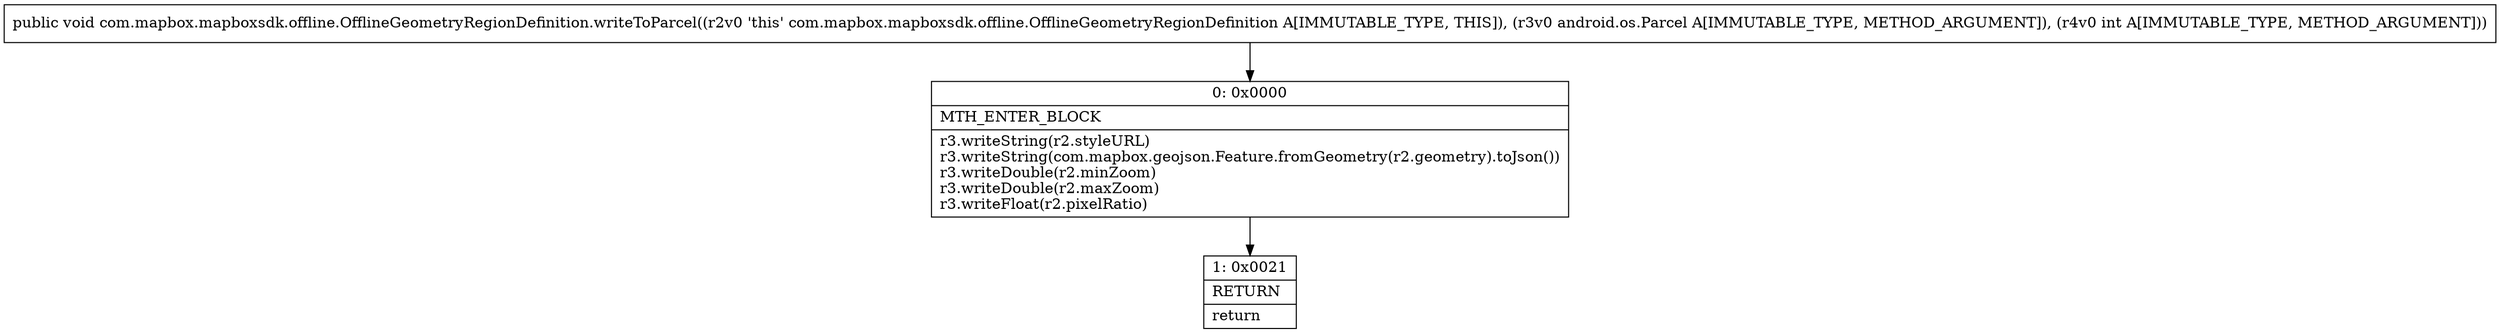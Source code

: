 digraph "CFG forcom.mapbox.mapboxsdk.offline.OfflineGeometryRegionDefinition.writeToParcel(Landroid\/os\/Parcel;I)V" {
Node_0 [shape=record,label="{0\:\ 0x0000|MTH_ENTER_BLOCK\l|r3.writeString(r2.styleURL)\lr3.writeString(com.mapbox.geojson.Feature.fromGeometry(r2.geometry).toJson())\lr3.writeDouble(r2.minZoom)\lr3.writeDouble(r2.maxZoom)\lr3.writeFloat(r2.pixelRatio)\l}"];
Node_1 [shape=record,label="{1\:\ 0x0021|RETURN\l|return\l}"];
MethodNode[shape=record,label="{public void com.mapbox.mapboxsdk.offline.OfflineGeometryRegionDefinition.writeToParcel((r2v0 'this' com.mapbox.mapboxsdk.offline.OfflineGeometryRegionDefinition A[IMMUTABLE_TYPE, THIS]), (r3v0 android.os.Parcel A[IMMUTABLE_TYPE, METHOD_ARGUMENT]), (r4v0 int A[IMMUTABLE_TYPE, METHOD_ARGUMENT])) }"];
MethodNode -> Node_0;
Node_0 -> Node_1;
}

